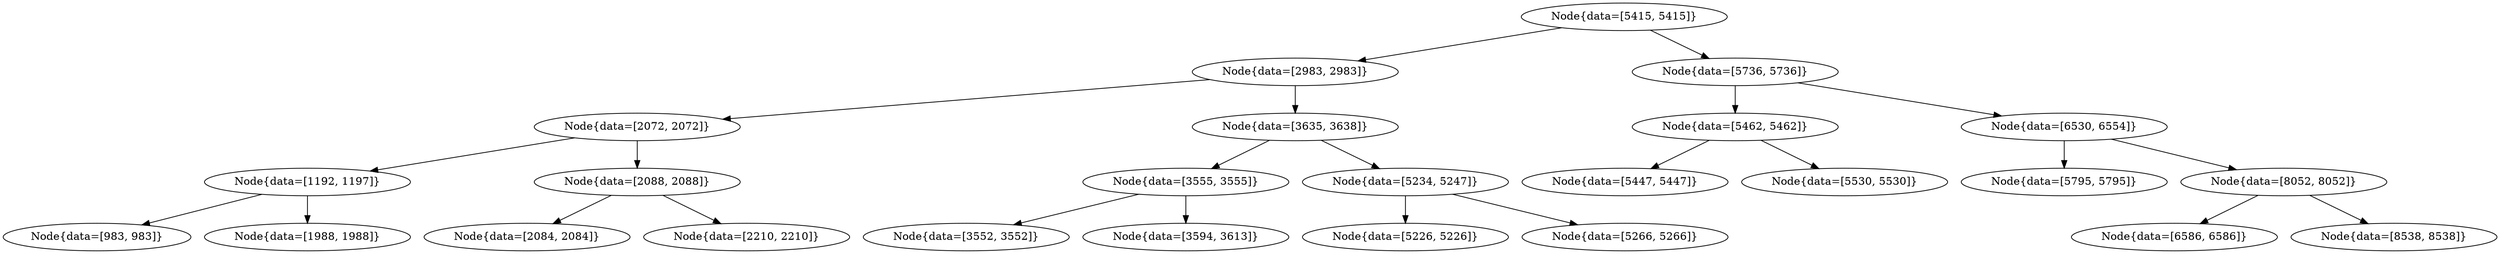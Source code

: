 digraph G{
340234965 [label="Node{data=[5415, 5415]}"]
340234965 -> 497424937
497424937 [label="Node{data=[2983, 2983]}"]
497424937 -> 1204785709
1204785709 [label="Node{data=[2072, 2072]}"]
1204785709 -> 1801753119
1801753119 [label="Node{data=[1192, 1197]}"]
1801753119 -> 1134388380
1134388380 [label="Node{data=[983, 983]}"]
1801753119 -> 1850169748
1850169748 [label="Node{data=[1988, 1988]}"]
1204785709 -> 1436741771
1436741771 [label="Node{data=[2088, 2088]}"]
1436741771 -> 446264394
446264394 [label="Node{data=[2084, 2084]}"]
1436741771 -> 839404033
839404033 [label="Node{data=[2210, 2210]}"]
497424937 -> 1725382189
1725382189 [label="Node{data=[3635, 3638]}"]
1725382189 -> 607370452
607370452 [label="Node{data=[3555, 3555]}"]
607370452 -> 1977202492
1977202492 [label="Node{data=[3552, 3552]}"]
607370452 -> 99722180
99722180 [label="Node{data=[3594, 3613]}"]
1725382189 -> 1510527745
1510527745 [label="Node{data=[5234, 5247]}"]
1510527745 -> 1675886984
1675886984 [label="Node{data=[5226, 5226]}"]
1510527745 -> 1530669727
1530669727 [label="Node{data=[5266, 5266]}"]
340234965 -> 1398492607
1398492607 [label="Node{data=[5736, 5736]}"]
1398492607 -> 1331108878
1331108878 [label="Node{data=[5462, 5462]}"]
1331108878 -> 209501229
209501229 [label="Node{data=[5447, 5447]}"]
1331108878 -> 917379055
917379055 [label="Node{data=[5530, 5530]}"]
1398492607 -> 1066504752
1066504752 [label="Node{data=[6530, 6554]}"]
1066504752 -> 1221676704
1221676704 [label="Node{data=[5795, 5795]}"]
1066504752 -> 556080707
556080707 [label="Node{data=[8052, 8052]}"]
556080707 -> 1735554279
1735554279 [label="Node{data=[6586, 6586]}"]
556080707 -> 1421965867
1421965867 [label="Node{data=[8538, 8538]}"]
}